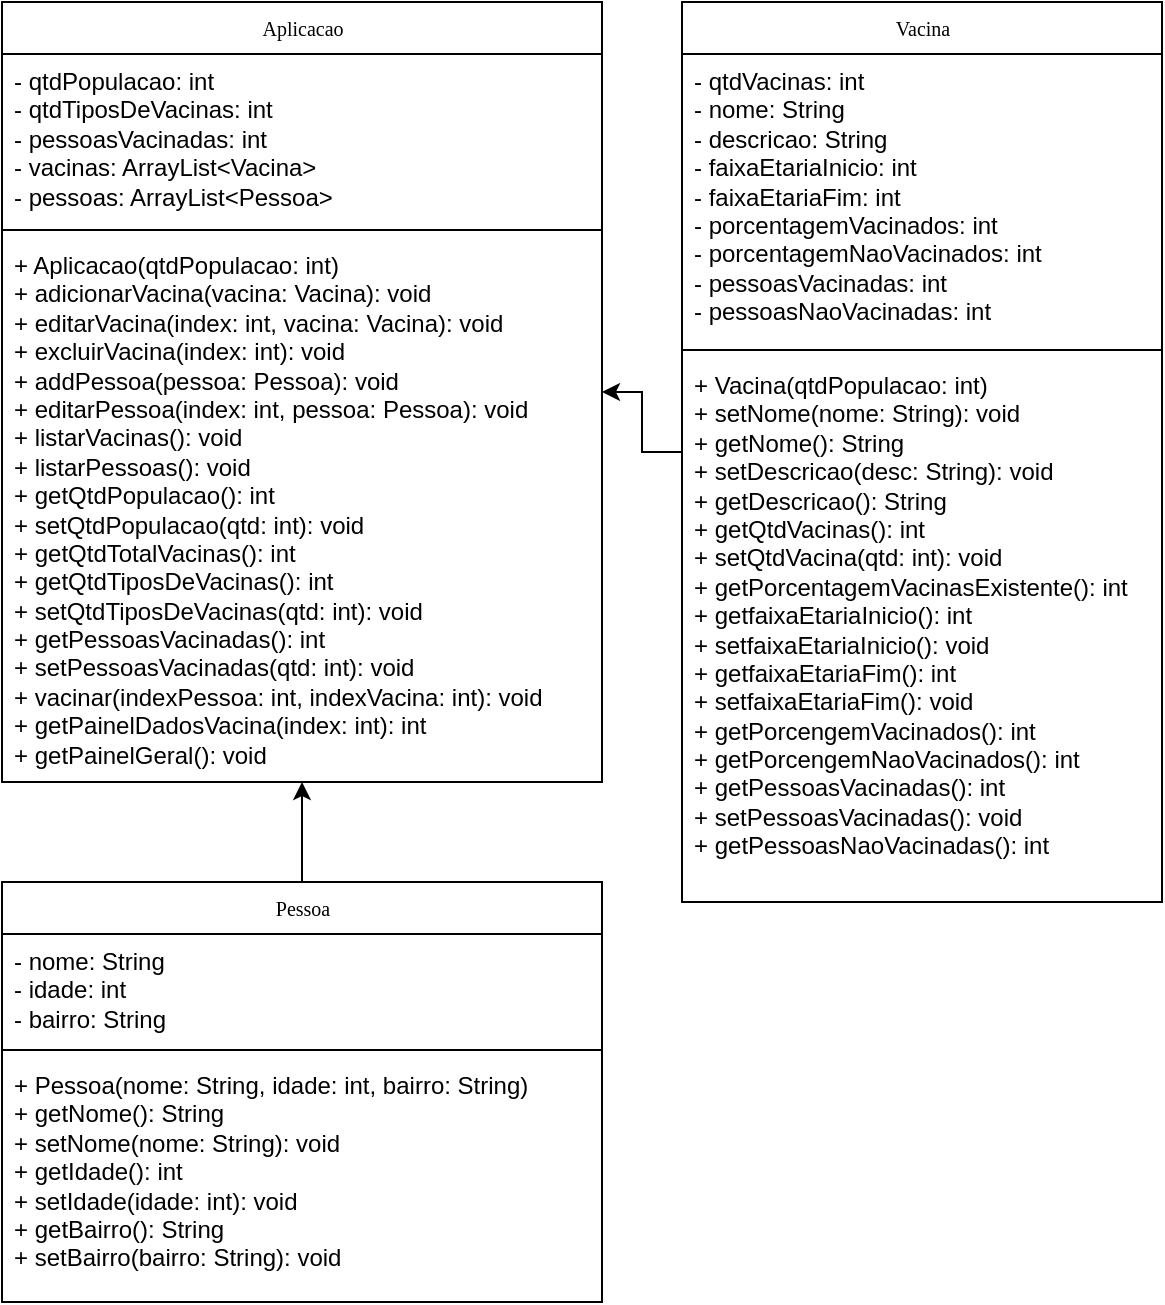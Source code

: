 <mxfile version="14.4.8" type="device"><diagram name="Page-1" id="c4acf3e9-155e-7222-9cf6-157b1a14988f"><mxGraphModel dx="1021" dy="564" grid="1" gridSize="10" guides="1" tooltips="1" connect="1" arrows="1" fold="1" page="1" pageScale="1" pageWidth="850" pageHeight="1100" background="#ffffff" math="0" shadow="0"><root><mxCell id="0"/><mxCell id="1" parent="0"/><mxCell id="17acba5748e5396b-20" value="Aplicacao" style="swimlane;html=1;fontStyle=0;childLayout=stackLayout;horizontal=1;startSize=26;fillColor=none;horizontalStack=0;resizeParent=1;resizeLast=0;collapsible=1;marginBottom=0;swimlaneFillColor=#ffffff;rounded=0;shadow=0;comic=0;labelBackgroundColor=none;strokeWidth=1;fontFamily=Verdana;fontSize=10;align=center;" parent="1" vertex="1"><mxGeometry width="300" height="390" as="geometry"/></mxCell><mxCell id="17acba5748e5396b-21" value="&lt;div&gt;- qtdPopulacao: int&lt;/div&gt;&lt;div&gt;- qtdTiposDeVacinas: int&lt;/div&gt;&lt;div&gt;- pessoasVacinadas: int&lt;/div&gt;&lt;div&gt;- vacinas: ArrayList&amp;lt;Vacina&amp;gt;&lt;/div&gt;&lt;div&gt;- pessoas: ArrayList&amp;lt;Pessoa&amp;gt;&lt;br&gt;&lt;/div&gt;" style="text;html=1;strokeColor=none;fillColor=none;align=left;verticalAlign=top;spacingLeft=4;spacingRight=4;whiteSpace=wrap;overflow=hidden;rotatable=0;points=[[0,0.5],[1,0.5]];portConstraint=eastwest;" parent="17acba5748e5396b-20" vertex="1"><mxGeometry y="26" width="300" height="84" as="geometry"/></mxCell><mxCell id="xT0DYf50yL61pJTbWxr9-3" value="" style="line;strokeWidth=1;fillColor=none;align=left;verticalAlign=middle;spacingTop=-1;spacingLeft=3;spacingRight=3;rotatable=0;labelPosition=right;points=[];portConstraint=eastwest;" vertex="1" parent="17acba5748e5396b-20"><mxGeometry y="110" width="300" height="8" as="geometry"/></mxCell><mxCell id="xT0DYf50yL61pJTbWxr9-4" value="&lt;div&gt;+ Aplicacao(qtdPopulacao: int)&lt;/div&gt;&lt;div&gt;+ adicionarVacina(vacina: Vacina): void&lt;/div&gt;&lt;div&gt;+ editarVacina(index: int, vacina: Vacina): void&lt;/div&gt;&lt;div&gt;+ excluirVacina(index: int): void&lt;/div&gt;&lt;div&gt;+ addPessoa(pessoa: Pessoa): void&lt;/div&gt;&lt;div&gt;+ editarPessoa(index: int, pessoa: Pessoa): void&lt;/div&gt;&lt;div&gt;+ listarVacinas(): void&lt;/div&gt;&lt;div&gt;+ listarPessoas(): void&lt;/div&gt;&lt;div&gt;+ getQtdPopulacao(): int&lt;/div&gt;&lt;div&gt;+ setQtdPopulacao(qtd: int): void&lt;/div&gt;&lt;div&gt;+ getQtdTotalVacinas(): int&lt;/div&gt;&lt;div&gt;+ getQtdTiposDeVacinas(): int&lt;/div&gt;&lt;div&gt;+ setQtdTiposDeVacinas(qtd: int): void&lt;/div&gt;&lt;div&gt;+ getPessoasVacinadas(): int&lt;/div&gt;&lt;div&gt;+ setPessoasVacinadas(qtd: int): void&lt;/div&gt;&lt;div&gt;+ vacinar(indexPessoa: int, indexVacina: int): void&lt;/div&gt;&lt;div&gt;+ getPainelDadosVacina(index: int): int&lt;/div&gt;&lt;div&gt;+ getPainelGeral(): void&lt;br&gt;&lt;/div&gt;" style="text;html=1;strokeColor=none;fillColor=none;align=left;verticalAlign=top;spacingLeft=4;spacingRight=4;whiteSpace=wrap;overflow=hidden;rotatable=0;points=[[0,0.5],[1,0.5]];portConstraint=eastwest;" vertex="1" parent="17acba5748e5396b-20"><mxGeometry y="118" width="300" height="272" as="geometry"/></mxCell><mxCell id="xT0DYf50yL61pJTbWxr9-8" style="edgeStyle=orthogonalEdgeStyle;rounded=0;orthogonalLoop=1;jettySize=auto;html=1;" edge="1" parent="1" source="17acba5748e5396b-30" target="17acba5748e5396b-20"><mxGeometry relative="1" as="geometry"/></mxCell><mxCell id="17acba5748e5396b-30" value="Vacina" style="swimlane;html=1;fontStyle=0;childLayout=stackLayout;horizontal=1;startSize=26;fillColor=none;horizontalStack=0;resizeParent=1;resizeLast=0;collapsible=1;marginBottom=0;swimlaneFillColor=#ffffff;rounded=0;shadow=0;comic=0;labelBackgroundColor=none;strokeWidth=1;fontFamily=Verdana;fontSize=10;align=center;" parent="1" vertex="1"><mxGeometry x="340" width="240" height="450" as="geometry"/></mxCell><mxCell id="17acba5748e5396b-31" value="&lt;div&gt;- qtdVacinas: int&lt;/div&gt;&lt;div&gt;- nome: String&lt;/div&gt;&lt;div&gt;- descricao: String&lt;/div&gt;&lt;div&gt;- faixaEtariaInicio: int&lt;/div&gt;&lt;div&gt;- faixaEtariaFim: int&lt;/div&gt;&lt;div&gt;- porcentagemVacinados: int&lt;/div&gt;&lt;div&gt;- porcentagemNaoVacinados: int&lt;/div&gt;&lt;div&gt;- pessoasVacinadas: int&lt;/div&gt;&lt;div&gt;- pessoasNaoVacinadas: int&lt;br&gt;&lt;/div&gt;" style="text;html=1;strokeColor=none;fillColor=none;align=left;verticalAlign=top;spacingLeft=4;spacingRight=4;whiteSpace=wrap;overflow=hidden;rotatable=0;points=[[0,0.5],[1,0.5]];portConstraint=eastwest;" parent="17acba5748e5396b-30" vertex="1"><mxGeometry y="26" width="240" height="144" as="geometry"/></mxCell><mxCell id="xT0DYf50yL61pJTbWxr9-5" value="" style="line;strokeWidth=1;fillColor=none;align=left;verticalAlign=middle;spacingTop=-1;spacingLeft=3;spacingRight=3;rotatable=0;labelPosition=right;points=[];portConstraint=eastwest;" vertex="1" parent="17acba5748e5396b-30"><mxGeometry y="170" width="240" height="8" as="geometry"/></mxCell><mxCell id="xT0DYf50yL61pJTbWxr9-6" value="&lt;div&gt;+ Vacina(qtdPopulacao: int)&lt;/div&gt;&lt;div&gt;+ setNome(nome: String): void&lt;/div&gt;&lt;div&gt;+ getNome(): String&lt;/div&gt;&lt;div&gt;+ setDescricao(desc: String): void&lt;/div&gt;&lt;div&gt;+ getDescricao(): String&lt;/div&gt;&lt;div&gt;+ getQtdVacinas(): int&lt;/div&gt;&lt;div&gt;+ setQtdVacina(qtd: int): void&lt;/div&gt;&lt;div&gt;+ getPorcentagemVacinasExistente(): int&lt;/div&gt;&lt;div&gt;+ getfaixaEtariaInicio(): int&lt;/div&gt;&lt;div&gt;+ setfaixaEtariaInicio(): void&lt;/div&gt;&lt;div&gt;+ getfaixaEtariaFim(): int&lt;/div&gt;&lt;div&gt;+ setfaixaEtariaFim(): void&lt;/div&gt;&lt;div&gt;+ getPorcengemVacinados(): int&lt;/div&gt;&lt;div&gt;+ getPorcengemNaoVacinados(): int&lt;/div&gt;&lt;div&gt;+ getPessoasVacinadas(): int&lt;/div&gt;&lt;div&gt;+ setPessoasVacinadas(): void&lt;/div&gt;&lt;div&gt;+ getPessoasNaoVacinadas(): int&lt;br&gt;&lt;/div&gt;" style="text;html=1;strokeColor=none;fillColor=none;align=left;verticalAlign=top;spacingLeft=4;spacingRight=4;whiteSpace=wrap;overflow=hidden;rotatable=0;points=[[0,0.5],[1,0.5]];portConstraint=eastwest;" vertex="1" parent="17acba5748e5396b-30"><mxGeometry y="178" width="240" height="272" as="geometry"/></mxCell><mxCell id="xT0DYf50yL61pJTbWxr9-14" style="edgeStyle=orthogonalEdgeStyle;rounded=0;orthogonalLoop=1;jettySize=auto;html=1;" edge="1" parent="1" source="xT0DYf50yL61pJTbWxr9-9" target="17acba5748e5396b-20"><mxGeometry relative="1" as="geometry"/></mxCell><mxCell id="xT0DYf50yL61pJTbWxr9-9" value="Pessoa" style="swimlane;html=1;fontStyle=0;childLayout=stackLayout;horizontal=1;startSize=26;fillColor=none;horizontalStack=0;resizeParent=1;resizeLast=0;collapsible=1;marginBottom=0;swimlaneFillColor=#ffffff;rounded=0;shadow=0;comic=0;labelBackgroundColor=none;strokeWidth=1;fontFamily=Verdana;fontSize=10;align=center;" vertex="1" parent="1"><mxGeometry y="440" width="300" height="210" as="geometry"/></mxCell><mxCell id="xT0DYf50yL61pJTbWxr9-10" value="&lt;div&gt;- nome: String&lt;/div&gt;&lt;div&gt;- idade: int&lt;/div&gt;&lt;div&gt;- bairro: String&lt;br&gt;&lt;/div&gt;" style="text;html=1;strokeColor=none;fillColor=none;align=left;verticalAlign=top;spacingLeft=4;spacingRight=4;whiteSpace=wrap;overflow=hidden;rotatable=0;points=[[0,0.5],[1,0.5]];portConstraint=eastwest;" vertex="1" parent="xT0DYf50yL61pJTbWxr9-9"><mxGeometry y="26" width="300" height="54" as="geometry"/></mxCell><mxCell id="xT0DYf50yL61pJTbWxr9-11" value="" style="line;strokeWidth=1;fillColor=none;align=left;verticalAlign=middle;spacingTop=-1;spacingLeft=3;spacingRight=3;rotatable=0;labelPosition=right;points=[];portConstraint=eastwest;" vertex="1" parent="xT0DYf50yL61pJTbWxr9-9"><mxGeometry y="80" width="300" height="8" as="geometry"/></mxCell><mxCell id="xT0DYf50yL61pJTbWxr9-12" value="&lt;div&gt;+ Pessoa(nome: String, idade: int, bairro: String)&lt;/div&gt;&lt;div&gt;+ getNome(): String&lt;/div&gt;&lt;div&gt;+ setNome(nome: String): void&lt;/div&gt;&lt;div&gt;+ getIdade(): int&lt;/div&gt;&lt;div&gt;+ setIdade(idade: int): void&lt;/div&gt;&lt;div&gt;+ getBairro(): String&lt;/div&gt;&lt;div&gt;+ setBairro(bairro: String): void&lt;br&gt;&lt;/div&gt;" style="text;html=1;strokeColor=none;fillColor=none;align=left;verticalAlign=top;spacingLeft=4;spacingRight=4;whiteSpace=wrap;overflow=hidden;rotatable=0;points=[[0,0.5],[1,0.5]];portConstraint=eastwest;" vertex="1" parent="xT0DYf50yL61pJTbWxr9-9"><mxGeometry y="88" width="300" height="112" as="geometry"/></mxCell></root></mxGraphModel></diagram></mxfile>